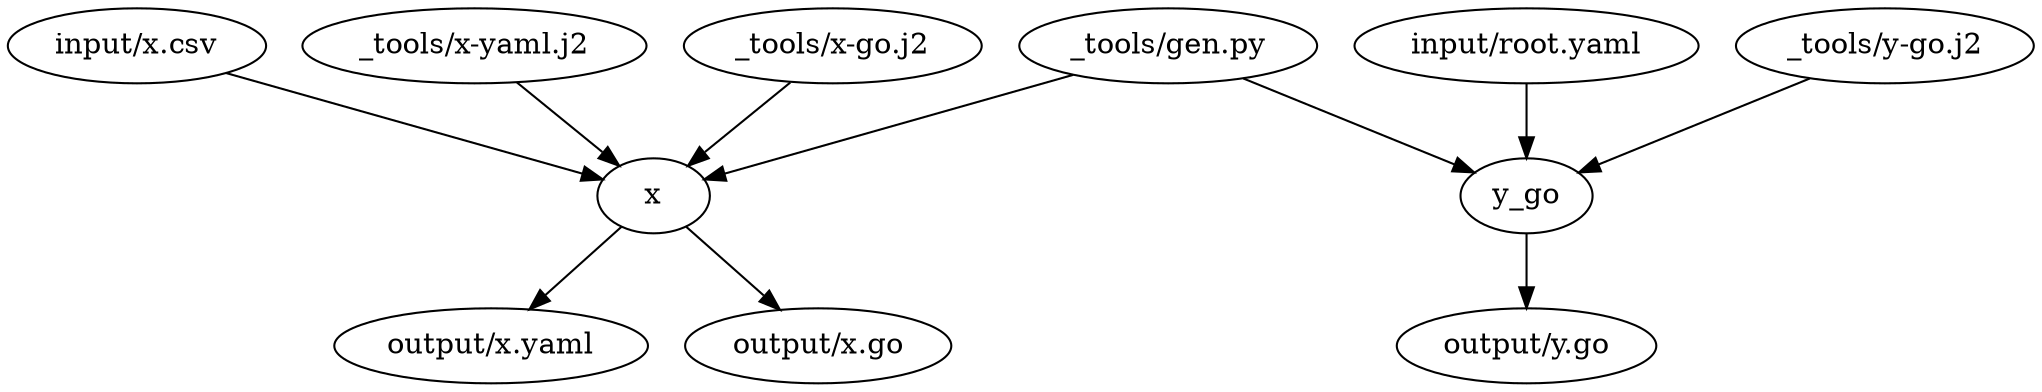 digraph G {
    // nodes
    g0 [label="x", shape=oval];
    g1 [label="output/x.yaml", shape=oval];
    g2 [label="output/x.go", shape=oval];
    g3 [label="y_go", shape=oval];
    g4 [label="output/y.go", shape=oval];
    g5 [label="_tools/gen.py", shape=oval];
    g6 [label="input/x.csv", shape=oval];
    g7 [label="_tools/x-yaml.j2", shape=oval];
    g8 [label="_tools/x-go.j2", shape=oval];
    g9 [label="input/root.yaml", shape=oval];
    g10 [label="_tools/y-go.j2", shape=oval];

    // edges
    g5 -> g0;
    g6 -> g0;
    g7 -> g0;
    g8 -> g0;
    g0 -> g1;
    g0 -> g2;
    g5 -> g3;
    g9 -> g3;
    g10 -> g3;
    g3 -> g4;
}
